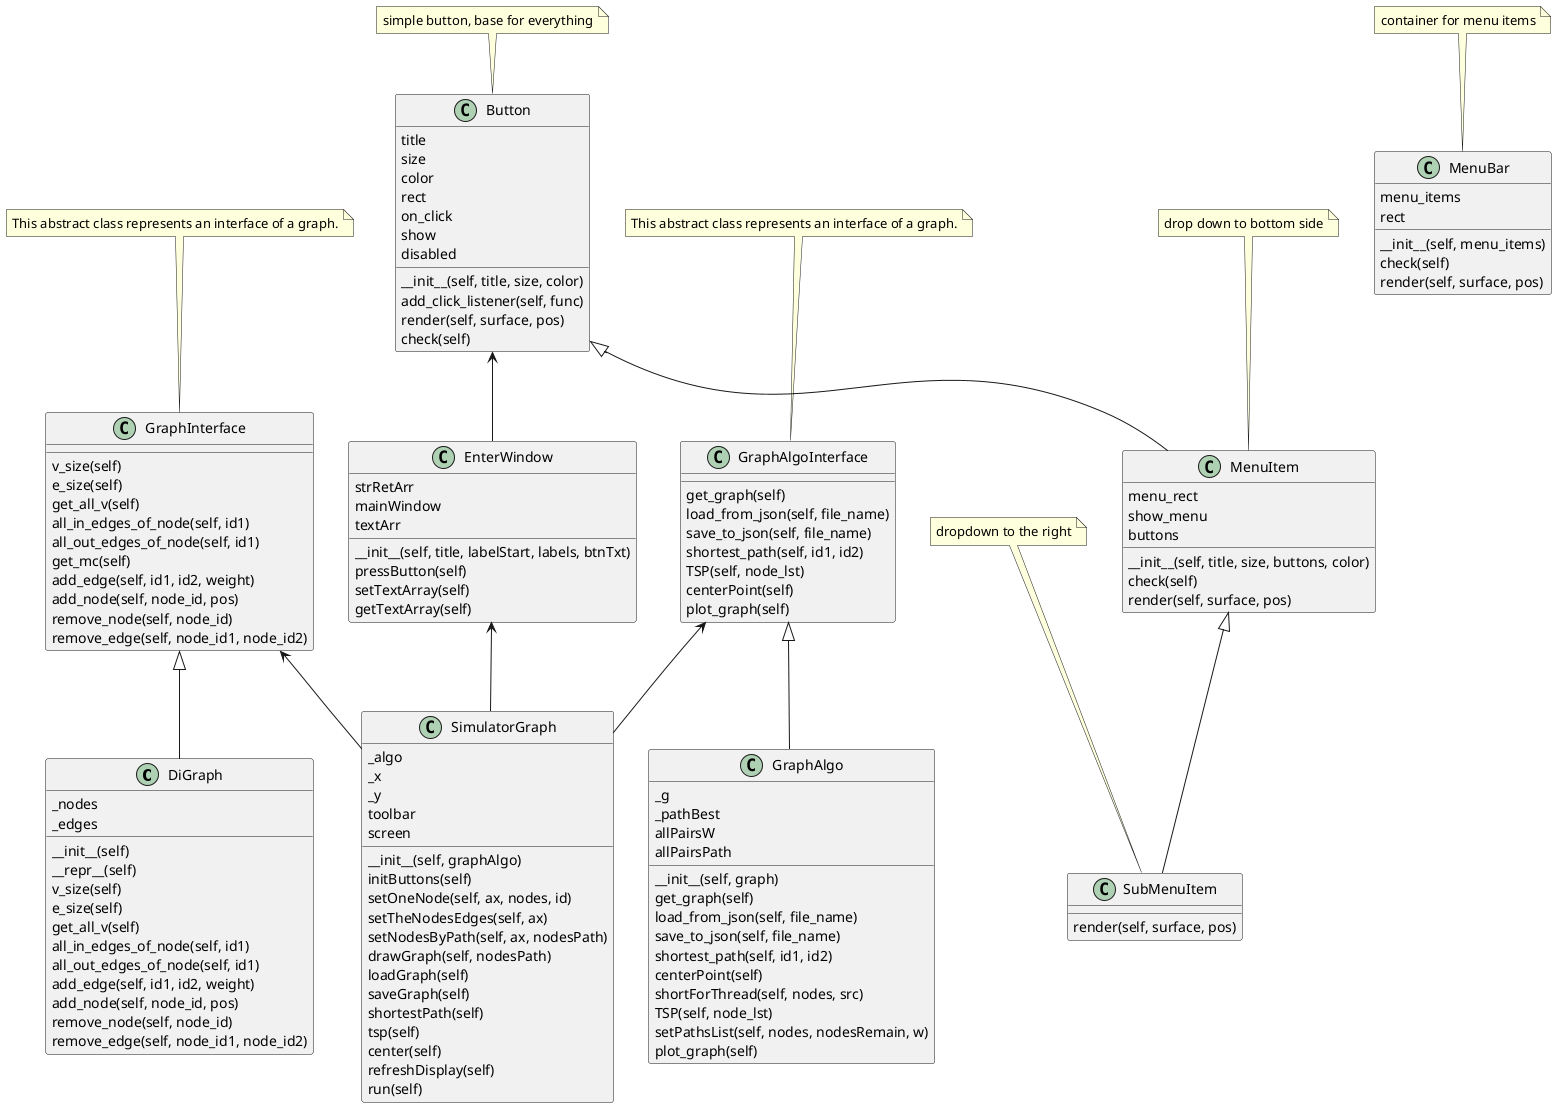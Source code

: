@startuml

skinparam classAttributeIconSize 0

class DiGraph{
    _nodes
    _edges
    __init__(self)
    __repr__(self)
    v_size(self)
    e_size(self)
    get_all_v(self)
    all_in_edges_of_node(self, id1)
    all_out_edges_of_node(self, id1)
    add_edge(self, id1, id2, weight)
    add_node(self, node_id, pos)
    remove_node(self, node_id)
    remove_edge(self, node_id1, node_id2)
}

class GraphAlgo{
    _g
    _pathBest
    allPairsW
    allPairsPath
    __init__(self, graph)
    get_graph(self)
    load_from_json(self, file_name)
    save_to_json(self, file_name)
    shortest_path(self, id1, id2)
    centerPoint(self)
    shortForThread(self, nodes, src)
    TSP(self, node_lst)
    setPathsList(self, nodes, nodesRemain, w)
    plot_graph(self)
}

class Button{
    title
    size
    color
    rect
    on_click
    show
    disabled
    __init__(self, title, size, color)
    add_click_listener(self, func)
    render(self, surface, pos)
    check(self)
}

class MenuItem{
    menu_rect
    show_menu
    buttons
    __init__(self, title, size, buttons, color)
    check(self)
    render(self, surface, pos)
}

class SubMenuItem{
    render(self, surface, pos)
}

class MenuBar{
    menu_items
    rect
    __init__(self, menu_items)
    check(self)
    render(self, surface, pos)
}

class EnterWindow{
    strRetArr
    mainWindow
    textArr
    __init__(self, title, labelStart, labels, btnTxt)
    pressButton(self)
    setTextArray(self)
    getTextArray(self)
}

class SimulatorGraph{
    _algo
    _x
    _y
    toolbar
    screen
    __init__(self, graphAlgo)
    initButtons(self)
    setOneNode(self, ax, nodes, id)
    setTheNodesEdges(self, ax)
    setNodesByPath(self, ax, nodesPath)
    drawGraph(self, nodesPath)
    loadGraph(self)
    saveGraph(self)
    shortestPath(self)
    tsp(self)
    center(self)
    refreshDisplay(self)
    run(self)
}

class GraphAlgoInterface{
    get_graph(self)
    load_from_json(self, file_name)
    save_to_json(self, file_name)
    shortest_path(self, id1, id2)
    TSP(self, node_lst)
    centerPoint(self)
    plot_graph(self)
}

class GraphInterface{
    v_size(self)
    e_size(self)
    get_all_v(self)
    all_in_edges_of_node(self, id1)
    all_out_edges_of_node(self, id1)
    get_mc(self)
    add_edge(self, id1, id2, weight)
    add_node(self, node_id, pos)
    remove_node(self, node_id)
    remove_edge(self, node_id1, node_id2)
}


GraphInterface <|-- DiGraph
GraphAlgoInterface <|-- GraphAlgo
Button <|-- MenuItem
MenuItem <|-- SubMenuItem
GraphInterface <-- SimulatorGraph
GraphAlgoInterface <-- SimulatorGraph
Button <-- EnterWindow
EnterWindow <-- SimulatorGraph


note top of Button
simple button, base for everything
end note

note top of MenuItem
drop down to bottom side
end note

note top of SubMenuItem
dropdown to the right
end note

note top of MenuBar
container for menu items
end note

note top of GraphAlgoInterface
This abstract class represents an interface of a graph.
end note

note top of GraphInterface
This abstract class represents an interface of a graph.
end note


@enduml